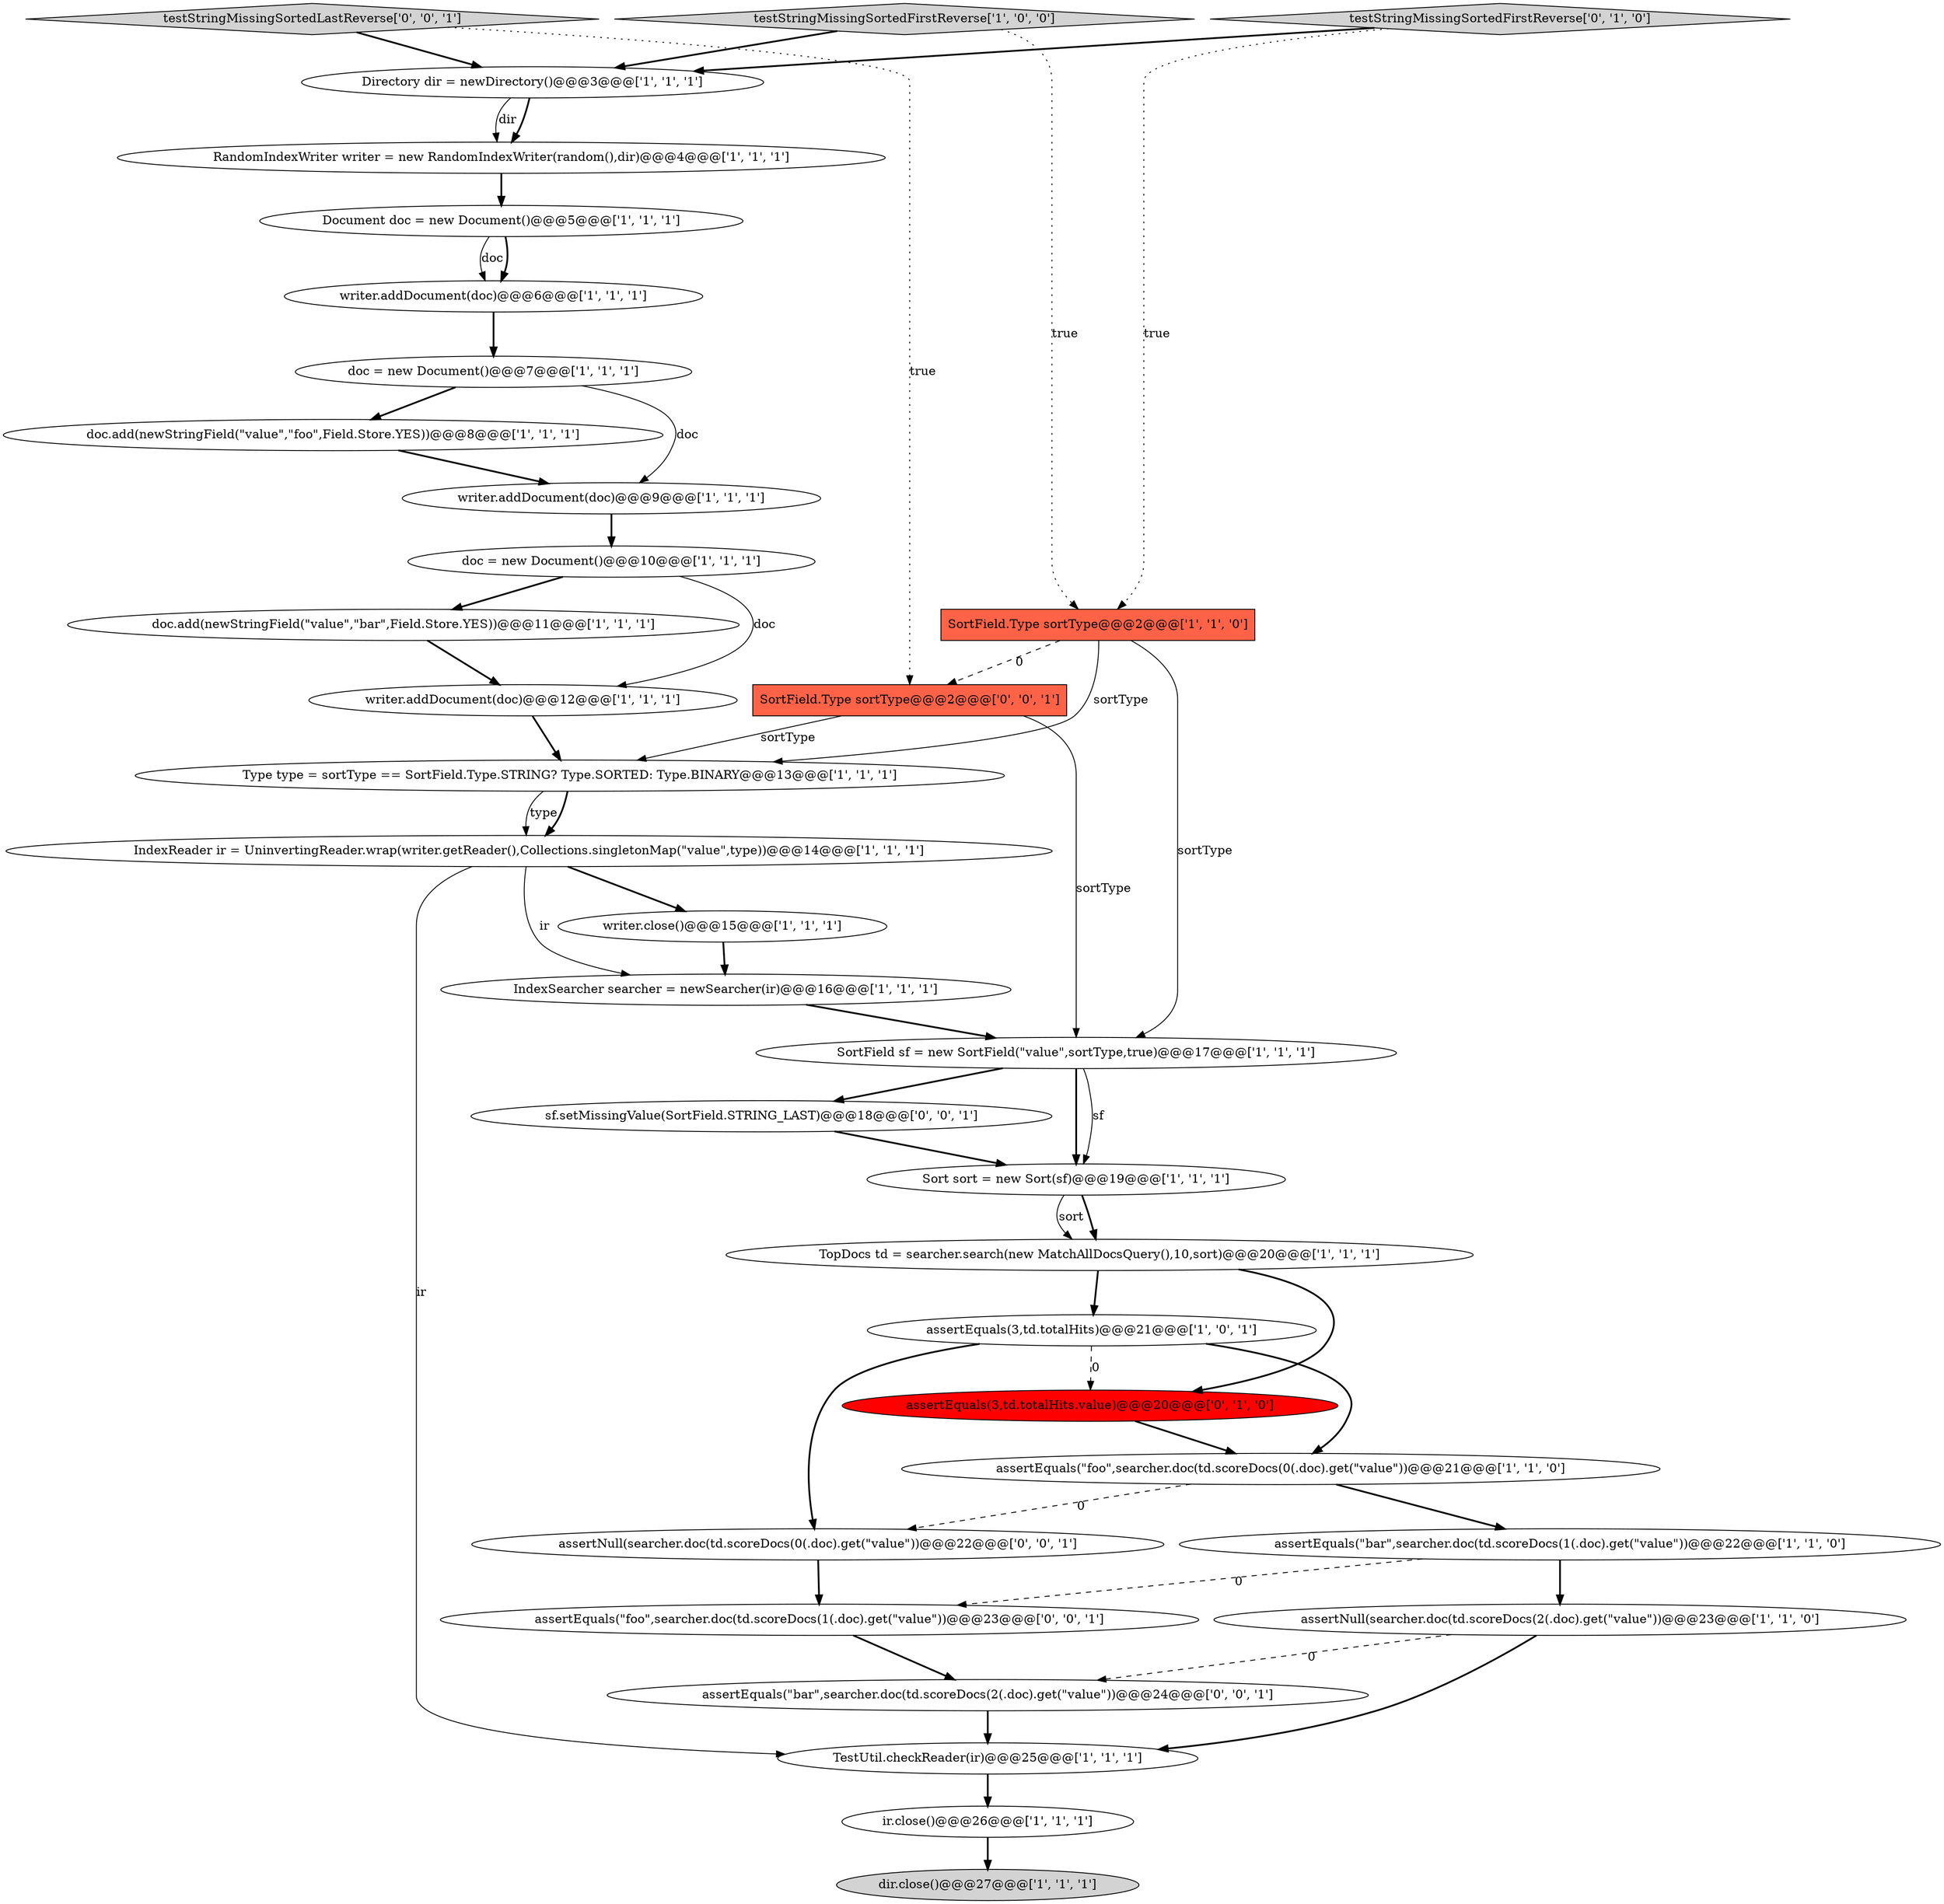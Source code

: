 digraph {
16 [style = filled, label = "IndexReader ir = UninvertingReader.wrap(writer.getReader(),Collections.singletonMap(\"value\",type))@@@14@@@['1', '1', '1']", fillcolor = white, shape = ellipse image = "AAA0AAABBB1BBB"];
2 [style = filled, label = "RandomIndexWriter writer = new RandomIndexWriter(random(),dir)@@@4@@@['1', '1', '1']", fillcolor = white, shape = ellipse image = "AAA0AAABBB1BBB"];
14 [style = filled, label = "ir.close()@@@26@@@['1', '1', '1']", fillcolor = white, shape = ellipse image = "AAA0AAABBB1BBB"];
19 [style = filled, label = "assertEquals(3,td.totalHits)@@@21@@@['1', '0', '1']", fillcolor = white, shape = ellipse image = "AAA0AAABBB1BBB"];
31 [style = filled, label = "assertEquals(\"bar\",searcher.doc(td.scoreDocs(2(.doc).get(\"value\"))@@@24@@@['0', '0', '1']", fillcolor = white, shape = ellipse image = "AAA0AAABBB3BBB"];
29 [style = filled, label = "assertEquals(\"foo\",searcher.doc(td.scoreDocs(1(.doc).get(\"value\"))@@@23@@@['0', '0', '1']", fillcolor = white, shape = ellipse image = "AAA0AAABBB3BBB"];
4 [style = filled, label = "assertEquals(\"bar\",searcher.doc(td.scoreDocs(1(.doc).get(\"value\"))@@@22@@@['1', '1', '0']", fillcolor = white, shape = ellipse image = "AAA0AAABBB1BBB"];
8 [style = filled, label = "doc = new Document()@@@7@@@['1', '1', '1']", fillcolor = white, shape = ellipse image = "AAA0AAABBB1BBB"];
6 [style = filled, label = "doc = new Document()@@@10@@@['1', '1', '1']", fillcolor = white, shape = ellipse image = "AAA0AAABBB1BBB"];
12 [style = filled, label = "Type type = sortType == SortField.Type.STRING? Type.SORTED: Type.BINARY@@@13@@@['1', '1', '1']", fillcolor = white, shape = ellipse image = "AAA0AAABBB1BBB"];
10 [style = filled, label = "writer.addDocument(doc)@@@9@@@['1', '1', '1']", fillcolor = white, shape = ellipse image = "AAA0AAABBB1BBB"];
15 [style = filled, label = "dir.close()@@@27@@@['1', '1', '1']", fillcolor = lightgray, shape = ellipse image = "AAA0AAABBB1BBB"];
25 [style = filled, label = "TestUtil.checkReader(ir)@@@25@@@['1', '1', '1']", fillcolor = white, shape = ellipse image = "AAA0AAABBB1BBB"];
30 [style = filled, label = "testStringMissingSortedLastReverse['0', '0', '1']", fillcolor = lightgray, shape = diamond image = "AAA0AAABBB3BBB"];
20 [style = filled, label = "assertNull(searcher.doc(td.scoreDocs(2(.doc).get(\"value\"))@@@23@@@['1', '1', '0']", fillcolor = white, shape = ellipse image = "AAA0AAABBB1BBB"];
13 [style = filled, label = "SortField sf = new SortField(\"value\",sortType,true)@@@17@@@['1', '1', '1']", fillcolor = white, shape = ellipse image = "AAA0AAABBB1BBB"];
28 [style = filled, label = "SortField.Type sortType@@@2@@@['0', '0', '1']", fillcolor = tomato, shape = box image = "AAA0AAABBB3BBB"];
21 [style = filled, label = "TopDocs td = searcher.search(new MatchAllDocsQuery(),10,sort)@@@20@@@['1', '1', '1']", fillcolor = white, shape = ellipse image = "AAA0AAABBB1BBB"];
22 [style = filled, label = "SortField.Type sortType@@@2@@@['1', '1', '0']", fillcolor = tomato, shape = box image = "AAA0AAABBB1BBB"];
24 [style = filled, label = "doc.add(newStringField(\"value\",\"foo\",Field.Store.YES))@@@8@@@['1', '1', '1']", fillcolor = white, shape = ellipse image = "AAA0AAABBB1BBB"];
33 [style = filled, label = "sf.setMissingValue(SortField.STRING_LAST)@@@18@@@['0', '0', '1']", fillcolor = white, shape = ellipse image = "AAA0AAABBB3BBB"];
7 [style = filled, label = "Directory dir = newDirectory()@@@3@@@['1', '1', '1']", fillcolor = white, shape = ellipse image = "AAA0AAABBB1BBB"];
5 [style = filled, label = "IndexSearcher searcher = newSearcher(ir)@@@16@@@['1', '1', '1']", fillcolor = white, shape = ellipse image = "AAA0AAABBB1BBB"];
0 [style = filled, label = "writer.close()@@@15@@@['1', '1', '1']", fillcolor = white, shape = ellipse image = "AAA0AAABBB1BBB"];
32 [style = filled, label = "assertNull(searcher.doc(td.scoreDocs(0(.doc).get(\"value\"))@@@22@@@['0', '0', '1']", fillcolor = white, shape = ellipse image = "AAA0AAABBB3BBB"];
11 [style = filled, label = "doc.add(newStringField(\"value\",\"bar\",Field.Store.YES))@@@11@@@['1', '1', '1']", fillcolor = white, shape = ellipse image = "AAA0AAABBB1BBB"];
26 [style = filled, label = "assertEquals(3,td.totalHits.value)@@@20@@@['0', '1', '0']", fillcolor = red, shape = ellipse image = "AAA1AAABBB2BBB"];
3 [style = filled, label = "assertEquals(\"foo\",searcher.doc(td.scoreDocs(0(.doc).get(\"value\"))@@@21@@@['1', '1', '0']", fillcolor = white, shape = ellipse image = "AAA0AAABBB1BBB"];
1 [style = filled, label = "Sort sort = new Sort(sf)@@@19@@@['1', '1', '1']", fillcolor = white, shape = ellipse image = "AAA0AAABBB1BBB"];
18 [style = filled, label = "testStringMissingSortedFirstReverse['1', '0', '0']", fillcolor = lightgray, shape = diamond image = "AAA0AAABBB1BBB"];
9 [style = filled, label = "writer.addDocument(doc)@@@12@@@['1', '1', '1']", fillcolor = white, shape = ellipse image = "AAA0AAABBB1BBB"];
23 [style = filled, label = "writer.addDocument(doc)@@@6@@@['1', '1', '1']", fillcolor = white, shape = ellipse image = "AAA0AAABBB1BBB"];
17 [style = filled, label = "Document doc = new Document()@@@5@@@['1', '1', '1']", fillcolor = white, shape = ellipse image = "AAA0AAABBB1BBB"];
27 [style = filled, label = "testStringMissingSortedFirstReverse['0', '1', '0']", fillcolor = lightgray, shape = diamond image = "AAA0AAABBB2BBB"];
22->12 [style = solid, label="sortType"];
2->17 [style = bold, label=""];
24->10 [style = bold, label=""];
16->0 [style = bold, label=""];
31->25 [style = bold, label=""];
27->22 [style = dotted, label="true"];
21->19 [style = bold, label=""];
12->16 [style = solid, label="type"];
26->3 [style = bold, label=""];
29->31 [style = bold, label=""];
20->31 [style = dashed, label="0"];
16->5 [style = solid, label="ir"];
8->10 [style = solid, label="doc"];
33->1 [style = bold, label=""];
12->16 [style = bold, label=""];
25->14 [style = bold, label=""];
23->8 [style = bold, label=""];
11->9 [style = bold, label=""];
28->13 [style = solid, label="sortType"];
20->25 [style = bold, label=""];
3->4 [style = bold, label=""];
10->6 [style = bold, label=""];
17->23 [style = bold, label=""];
13->1 [style = bold, label=""];
32->29 [style = bold, label=""];
17->23 [style = solid, label="doc"];
21->26 [style = bold, label=""];
19->32 [style = bold, label=""];
19->26 [style = dashed, label="0"];
22->28 [style = dashed, label="0"];
7->2 [style = bold, label=""];
1->21 [style = bold, label=""];
30->7 [style = bold, label=""];
6->11 [style = bold, label=""];
5->13 [style = bold, label=""];
16->25 [style = solid, label="ir"];
27->7 [style = bold, label=""];
4->20 [style = bold, label=""];
14->15 [style = bold, label=""];
18->22 [style = dotted, label="true"];
13->1 [style = solid, label="sf"];
9->12 [style = bold, label=""];
3->32 [style = dashed, label="0"];
4->29 [style = dashed, label="0"];
28->12 [style = solid, label="sortType"];
18->7 [style = bold, label=""];
13->33 [style = bold, label=""];
6->9 [style = solid, label="doc"];
30->28 [style = dotted, label="true"];
7->2 [style = solid, label="dir"];
19->3 [style = bold, label=""];
22->13 [style = solid, label="sortType"];
1->21 [style = solid, label="sort"];
0->5 [style = bold, label=""];
8->24 [style = bold, label=""];
}
